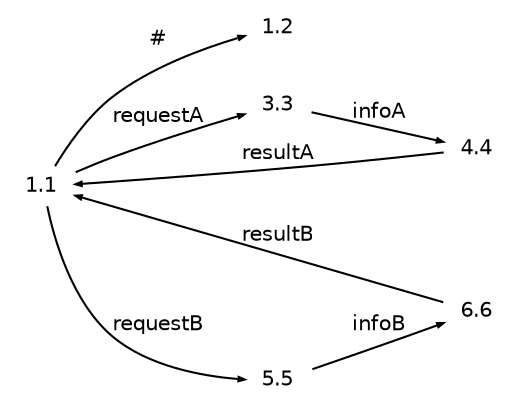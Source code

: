 digraph g
{
   graph [rankdir=LR];
   edge [arrowsize=0.3,fontsize=10,fontname=Helvetica];
   node [shape=plaintext,width=.3,height=.2,fontsize=10,fontname=Helvetica];
   1.1->1.2 [label="#"];
   1.1->3.3 [label="requestA"];
   1.1->5.5 [label="requestB"];
   3.3->4.4 [label="infoA"];
   4.4->1.1 [label="resultA"];
   5.5->6.6 [label="infoB"];
   6.6->1.1 [label="resultB"];
}
